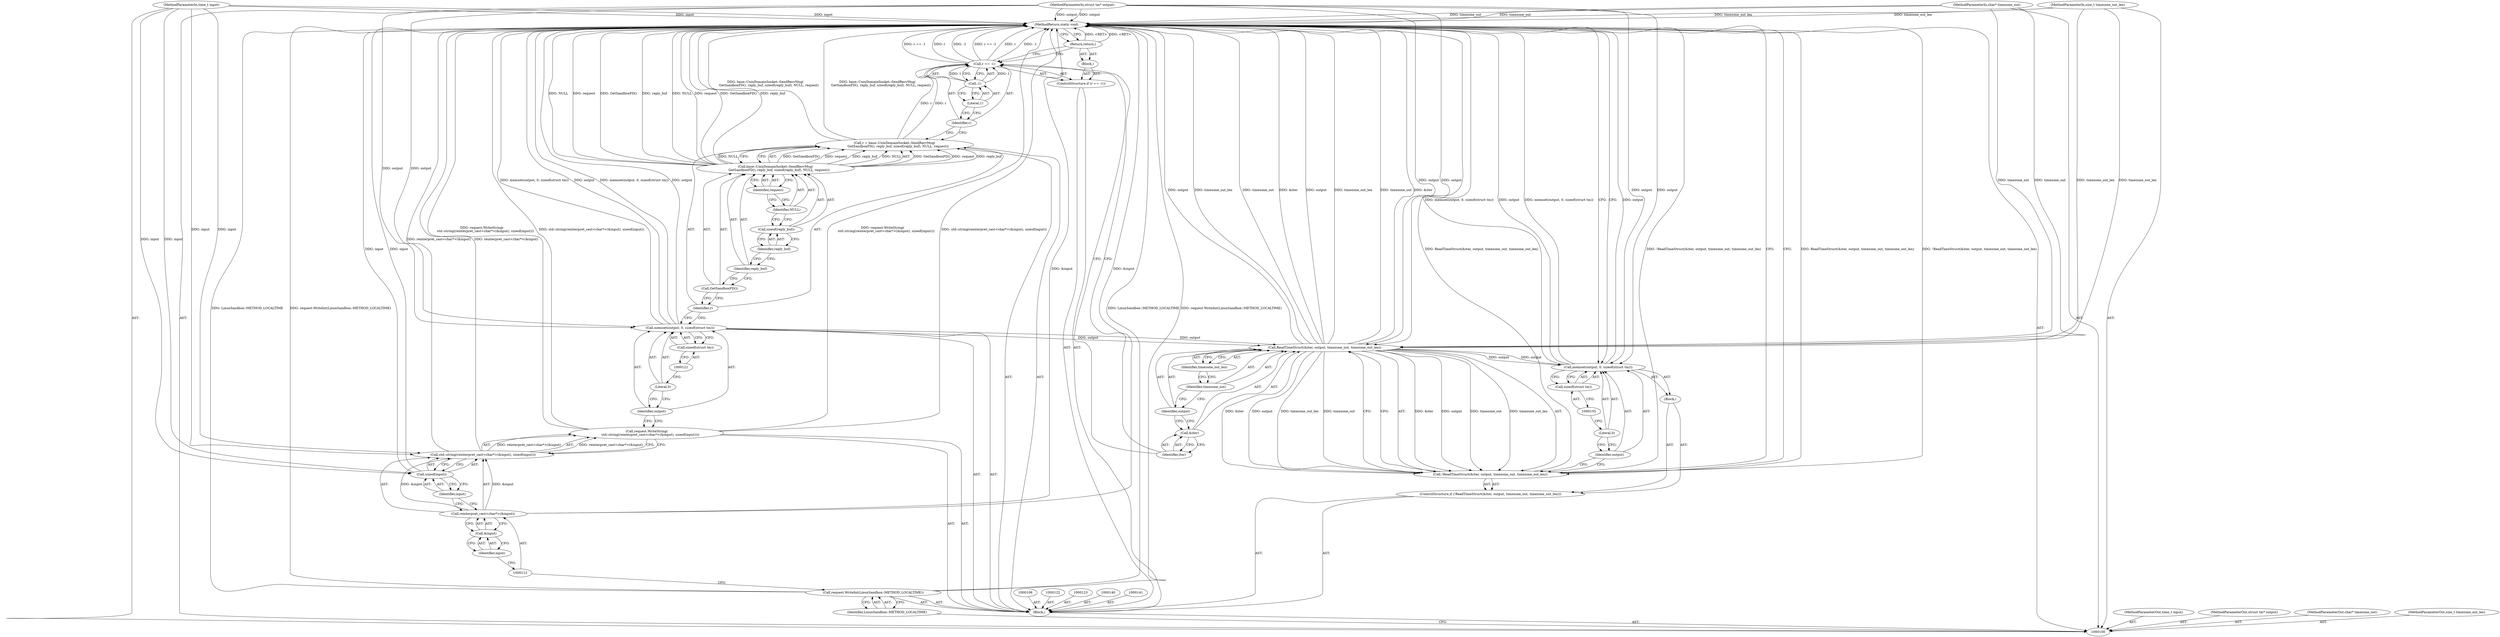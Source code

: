 digraph "0_Chrome_dc5edc9c05901feeac616c075d0337e634f3a02a_0" {
"1000156" [label="(MethodReturn,static void)"];
"1000101" [label="(MethodParameterIn,time_t input)"];
"1000238" [label="(MethodParameterOut,time_t input)"];
"1000102" [label="(MethodParameterIn,struct tm* output)"];
"1000239" [label="(MethodParameterOut,struct tm* output)"];
"1000124" [label="(Call,r = base::UnixDomainSocket::SendRecvMsg(\n       GetSandboxFD(), reply_buf, sizeof(reply_buf), NULL, request))"];
"1000125" [label="(Identifier,r)"];
"1000126" [label="(Call,base::UnixDomainSocket::SendRecvMsg(\n       GetSandboxFD(), reply_buf, sizeof(reply_buf), NULL, request))"];
"1000128" [label="(Identifier,reply_buf)"];
"1000129" [label="(Call,sizeof(reply_buf))"];
"1000130" [label="(Identifier,reply_buf)"];
"1000131" [label="(Identifier,NULL)"];
"1000132" [label="(Identifier,request)"];
"1000127" [label="(Call,GetSandboxFD())"];
"1000136" [label="(Call,-1)"];
"1000137" [label="(Literal,1)"];
"1000138" [label="(Block,)"];
"1000133" [label="(ControlStructure,if (r == -1))"];
"1000134" [label="(Call,r == -1)"];
"1000135" [label="(Identifier,r)"];
"1000139" [label="(Return,return;)"];
"1000103" [label="(MethodParameterIn,char* timezone_out)"];
"1000240" [label="(MethodParameterOut,char* timezone_out)"];
"1000142" [label="(ControlStructure,if (!ReadTimeStruct(&iter, output, timezone_out, timezone_out_len)))"];
"1000145" [label="(Call,&iter)"];
"1000146" [label="(Identifier,iter)"];
"1000147" [label="(Identifier,output)"];
"1000148" [label="(Identifier,timezone_out)"];
"1000149" [label="(Identifier,timezone_out_len)"];
"1000143" [label="(Call,!ReadTimeStruct(&iter, output, timezone_out, timezone_out_len))"];
"1000144" [label="(Call,ReadTimeStruct(&iter, output, timezone_out, timezone_out_len))"];
"1000150" [label="(Block,)"];
"1000152" [label="(Identifier,output)"];
"1000153" [label="(Literal,0)"];
"1000154" [label="(Call,sizeof(struct tm))"];
"1000151" [label="(Call,memset(output, 0, sizeof(struct tm)))"];
"1000104" [label="(MethodParameterIn,size_t timezone_out_len)"];
"1000241" [label="(MethodParameterOut,size_t timezone_out_len)"];
"1000105" [label="(Block,)"];
"1000108" [label="(Identifier,LinuxSandbox::METHOD_LOCALTIME)"];
"1000107" [label="(Call,request.WriteInt(LinuxSandbox::METHOD_LOCALTIME))"];
"1000109" [label="(Call,request.WriteString(\n       std::string(reinterpret_cast<char*>(&input), sizeof(input))))"];
"1000111" [label="(Call,reinterpret_cast<char*>(&input))"];
"1000113" [label="(Call,&input)"];
"1000114" [label="(Identifier,input)"];
"1000115" [label="(Call,sizeof(input))"];
"1000116" [label="(Identifier,input)"];
"1000110" [label="(Call,std::string(reinterpret_cast<char*>(&input), sizeof(input)))"];
"1000119" [label="(Literal,0)"];
"1000117" [label="(Call,memset(output, 0, sizeof(struct tm)))"];
"1000120" [label="(Call,sizeof(struct tm))"];
"1000118" [label="(Identifier,output)"];
"1000156" -> "1000100"  [label="AST: "];
"1000156" -> "1000139"  [label="CFG: "];
"1000156" -> "1000151"  [label="CFG: "];
"1000156" -> "1000143"  [label="CFG: "];
"1000139" -> "1000156"  [label="DDG: <RET>"];
"1000117" -> "1000156"  [label="DDG: memset(output, 0, sizeof(struct tm))"];
"1000117" -> "1000156"  [label="DDG: output"];
"1000124" -> "1000156"  [label="DDG: base::UnixDomainSocket::SendRecvMsg(\n       GetSandboxFD(), reply_buf, sizeof(reply_buf), NULL, request)"];
"1000107" -> "1000156"  [label="DDG: LinuxSandbox::METHOD_LOCALTIME"];
"1000107" -> "1000156"  [label="DDG: request.WriteInt(LinuxSandbox::METHOD_LOCALTIME)"];
"1000104" -> "1000156"  [label="DDG: timezone_out_len"];
"1000126" -> "1000156"  [label="DDG: request"];
"1000126" -> "1000156"  [label="DDG: GetSandboxFD()"];
"1000126" -> "1000156"  [label="DDG: reply_buf"];
"1000126" -> "1000156"  [label="DDG: NULL"];
"1000151" -> "1000156"  [label="DDG: output"];
"1000151" -> "1000156"  [label="DDG: memset(output, 0, sizeof(struct tm))"];
"1000102" -> "1000156"  [label="DDG: output"];
"1000109" -> "1000156"  [label="DDG: request.WriteString(\n       std::string(reinterpret_cast<char*>(&input), sizeof(input)))"];
"1000109" -> "1000156"  [label="DDG: std::string(reinterpret_cast<char*>(&input), sizeof(input))"];
"1000103" -> "1000156"  [label="DDG: timezone_out"];
"1000143" -> "1000156"  [label="DDG: ReadTimeStruct(&iter, output, timezone_out, timezone_out_len)"];
"1000143" -> "1000156"  [label="DDG: !ReadTimeStruct(&iter, output, timezone_out, timezone_out_len)"];
"1000134" -> "1000156"  [label="DDG: r == -1"];
"1000134" -> "1000156"  [label="DDG: r"];
"1000134" -> "1000156"  [label="DDG: -1"];
"1000144" -> "1000156"  [label="DDG: timezone_out_len"];
"1000144" -> "1000156"  [label="DDG: timezone_out"];
"1000144" -> "1000156"  [label="DDG: &iter"];
"1000144" -> "1000156"  [label="DDG: output"];
"1000111" -> "1000156"  [label="DDG: &input"];
"1000101" -> "1000156"  [label="DDG: input"];
"1000110" -> "1000156"  [label="DDG: reinterpret_cast<char*>(&input)"];
"1000115" -> "1000156"  [label="DDG: input"];
"1000101" -> "1000100"  [label="AST: "];
"1000101" -> "1000156"  [label="DDG: input"];
"1000101" -> "1000110"  [label="DDG: input"];
"1000101" -> "1000115"  [label="DDG: input"];
"1000238" -> "1000100"  [label="AST: "];
"1000102" -> "1000100"  [label="AST: "];
"1000102" -> "1000156"  [label="DDG: output"];
"1000102" -> "1000117"  [label="DDG: output"];
"1000102" -> "1000144"  [label="DDG: output"];
"1000102" -> "1000151"  [label="DDG: output"];
"1000239" -> "1000100"  [label="AST: "];
"1000124" -> "1000105"  [label="AST: "];
"1000124" -> "1000126"  [label="CFG: "];
"1000125" -> "1000124"  [label="AST: "];
"1000126" -> "1000124"  [label="AST: "];
"1000135" -> "1000124"  [label="CFG: "];
"1000124" -> "1000156"  [label="DDG: base::UnixDomainSocket::SendRecvMsg(\n       GetSandboxFD(), reply_buf, sizeof(reply_buf), NULL, request)"];
"1000126" -> "1000124"  [label="DDG: GetSandboxFD()"];
"1000126" -> "1000124"  [label="DDG: request"];
"1000126" -> "1000124"  [label="DDG: reply_buf"];
"1000126" -> "1000124"  [label="DDG: NULL"];
"1000124" -> "1000134"  [label="DDG: r"];
"1000125" -> "1000124"  [label="AST: "];
"1000125" -> "1000117"  [label="CFG: "];
"1000127" -> "1000125"  [label="CFG: "];
"1000126" -> "1000124"  [label="AST: "];
"1000126" -> "1000132"  [label="CFG: "];
"1000127" -> "1000126"  [label="AST: "];
"1000128" -> "1000126"  [label="AST: "];
"1000129" -> "1000126"  [label="AST: "];
"1000131" -> "1000126"  [label="AST: "];
"1000132" -> "1000126"  [label="AST: "];
"1000124" -> "1000126"  [label="CFG: "];
"1000126" -> "1000156"  [label="DDG: request"];
"1000126" -> "1000156"  [label="DDG: GetSandboxFD()"];
"1000126" -> "1000156"  [label="DDG: reply_buf"];
"1000126" -> "1000156"  [label="DDG: NULL"];
"1000126" -> "1000124"  [label="DDG: GetSandboxFD()"];
"1000126" -> "1000124"  [label="DDG: request"];
"1000126" -> "1000124"  [label="DDG: reply_buf"];
"1000126" -> "1000124"  [label="DDG: NULL"];
"1000128" -> "1000126"  [label="AST: "];
"1000128" -> "1000127"  [label="CFG: "];
"1000130" -> "1000128"  [label="CFG: "];
"1000129" -> "1000126"  [label="AST: "];
"1000129" -> "1000130"  [label="CFG: "];
"1000130" -> "1000129"  [label="AST: "];
"1000131" -> "1000129"  [label="CFG: "];
"1000130" -> "1000129"  [label="AST: "];
"1000130" -> "1000128"  [label="CFG: "];
"1000129" -> "1000130"  [label="CFG: "];
"1000131" -> "1000126"  [label="AST: "];
"1000131" -> "1000129"  [label="CFG: "];
"1000132" -> "1000131"  [label="CFG: "];
"1000132" -> "1000126"  [label="AST: "];
"1000132" -> "1000131"  [label="CFG: "];
"1000126" -> "1000132"  [label="CFG: "];
"1000127" -> "1000126"  [label="AST: "];
"1000127" -> "1000125"  [label="CFG: "];
"1000128" -> "1000127"  [label="CFG: "];
"1000136" -> "1000134"  [label="AST: "];
"1000136" -> "1000137"  [label="CFG: "];
"1000137" -> "1000136"  [label="AST: "];
"1000134" -> "1000136"  [label="CFG: "];
"1000136" -> "1000134"  [label="DDG: 1"];
"1000137" -> "1000136"  [label="AST: "];
"1000137" -> "1000135"  [label="CFG: "];
"1000136" -> "1000137"  [label="CFG: "];
"1000138" -> "1000133"  [label="AST: "];
"1000139" -> "1000138"  [label="AST: "];
"1000133" -> "1000105"  [label="AST: "];
"1000134" -> "1000133"  [label="AST: "];
"1000138" -> "1000133"  [label="AST: "];
"1000134" -> "1000133"  [label="AST: "];
"1000134" -> "1000136"  [label="CFG: "];
"1000135" -> "1000134"  [label="AST: "];
"1000136" -> "1000134"  [label="AST: "];
"1000139" -> "1000134"  [label="CFG: "];
"1000146" -> "1000134"  [label="CFG: "];
"1000134" -> "1000156"  [label="DDG: r == -1"];
"1000134" -> "1000156"  [label="DDG: r"];
"1000134" -> "1000156"  [label="DDG: -1"];
"1000124" -> "1000134"  [label="DDG: r"];
"1000136" -> "1000134"  [label="DDG: 1"];
"1000135" -> "1000134"  [label="AST: "];
"1000135" -> "1000124"  [label="CFG: "];
"1000137" -> "1000135"  [label="CFG: "];
"1000139" -> "1000138"  [label="AST: "];
"1000139" -> "1000134"  [label="CFG: "];
"1000156" -> "1000139"  [label="CFG: "];
"1000139" -> "1000156"  [label="DDG: <RET>"];
"1000103" -> "1000100"  [label="AST: "];
"1000103" -> "1000156"  [label="DDG: timezone_out"];
"1000103" -> "1000144"  [label="DDG: timezone_out"];
"1000240" -> "1000100"  [label="AST: "];
"1000142" -> "1000105"  [label="AST: "];
"1000143" -> "1000142"  [label="AST: "];
"1000150" -> "1000142"  [label="AST: "];
"1000145" -> "1000144"  [label="AST: "];
"1000145" -> "1000146"  [label="CFG: "];
"1000146" -> "1000145"  [label="AST: "];
"1000147" -> "1000145"  [label="CFG: "];
"1000146" -> "1000145"  [label="AST: "];
"1000146" -> "1000134"  [label="CFG: "];
"1000145" -> "1000146"  [label="CFG: "];
"1000147" -> "1000144"  [label="AST: "];
"1000147" -> "1000145"  [label="CFG: "];
"1000148" -> "1000147"  [label="CFG: "];
"1000148" -> "1000144"  [label="AST: "];
"1000148" -> "1000147"  [label="CFG: "];
"1000149" -> "1000148"  [label="CFG: "];
"1000149" -> "1000144"  [label="AST: "];
"1000149" -> "1000148"  [label="CFG: "];
"1000144" -> "1000149"  [label="CFG: "];
"1000143" -> "1000142"  [label="AST: "];
"1000143" -> "1000144"  [label="CFG: "];
"1000144" -> "1000143"  [label="AST: "];
"1000152" -> "1000143"  [label="CFG: "];
"1000156" -> "1000143"  [label="CFG: "];
"1000143" -> "1000156"  [label="DDG: ReadTimeStruct(&iter, output, timezone_out, timezone_out_len)"];
"1000143" -> "1000156"  [label="DDG: !ReadTimeStruct(&iter, output, timezone_out, timezone_out_len)"];
"1000144" -> "1000143"  [label="DDG: &iter"];
"1000144" -> "1000143"  [label="DDG: output"];
"1000144" -> "1000143"  [label="DDG: timezone_out"];
"1000144" -> "1000143"  [label="DDG: timezone_out_len"];
"1000144" -> "1000143"  [label="AST: "];
"1000144" -> "1000149"  [label="CFG: "];
"1000145" -> "1000144"  [label="AST: "];
"1000147" -> "1000144"  [label="AST: "];
"1000148" -> "1000144"  [label="AST: "];
"1000149" -> "1000144"  [label="AST: "];
"1000143" -> "1000144"  [label="CFG: "];
"1000144" -> "1000156"  [label="DDG: timezone_out_len"];
"1000144" -> "1000156"  [label="DDG: timezone_out"];
"1000144" -> "1000156"  [label="DDG: &iter"];
"1000144" -> "1000156"  [label="DDG: output"];
"1000144" -> "1000143"  [label="DDG: &iter"];
"1000144" -> "1000143"  [label="DDG: output"];
"1000144" -> "1000143"  [label="DDG: timezone_out"];
"1000144" -> "1000143"  [label="DDG: timezone_out_len"];
"1000117" -> "1000144"  [label="DDG: output"];
"1000102" -> "1000144"  [label="DDG: output"];
"1000103" -> "1000144"  [label="DDG: timezone_out"];
"1000104" -> "1000144"  [label="DDG: timezone_out_len"];
"1000144" -> "1000151"  [label="DDG: output"];
"1000150" -> "1000142"  [label="AST: "];
"1000151" -> "1000150"  [label="AST: "];
"1000152" -> "1000151"  [label="AST: "];
"1000152" -> "1000143"  [label="CFG: "];
"1000153" -> "1000152"  [label="CFG: "];
"1000153" -> "1000151"  [label="AST: "];
"1000153" -> "1000152"  [label="CFG: "];
"1000155" -> "1000153"  [label="CFG: "];
"1000154" -> "1000151"  [label="AST: "];
"1000154" -> "1000155"  [label="CFG: "];
"1000155" -> "1000154"  [label="AST: "];
"1000151" -> "1000154"  [label="CFG: "];
"1000151" -> "1000150"  [label="AST: "];
"1000151" -> "1000154"  [label="CFG: "];
"1000152" -> "1000151"  [label="AST: "];
"1000153" -> "1000151"  [label="AST: "];
"1000154" -> "1000151"  [label="AST: "];
"1000156" -> "1000151"  [label="CFG: "];
"1000151" -> "1000156"  [label="DDG: output"];
"1000151" -> "1000156"  [label="DDG: memset(output, 0, sizeof(struct tm))"];
"1000144" -> "1000151"  [label="DDG: output"];
"1000102" -> "1000151"  [label="DDG: output"];
"1000104" -> "1000100"  [label="AST: "];
"1000104" -> "1000156"  [label="DDG: timezone_out_len"];
"1000104" -> "1000144"  [label="DDG: timezone_out_len"];
"1000241" -> "1000100"  [label="AST: "];
"1000105" -> "1000100"  [label="AST: "];
"1000106" -> "1000105"  [label="AST: "];
"1000107" -> "1000105"  [label="AST: "];
"1000109" -> "1000105"  [label="AST: "];
"1000117" -> "1000105"  [label="AST: "];
"1000122" -> "1000105"  [label="AST: "];
"1000123" -> "1000105"  [label="AST: "];
"1000124" -> "1000105"  [label="AST: "];
"1000133" -> "1000105"  [label="AST: "];
"1000140" -> "1000105"  [label="AST: "];
"1000141" -> "1000105"  [label="AST: "];
"1000142" -> "1000105"  [label="AST: "];
"1000108" -> "1000107"  [label="AST: "];
"1000108" -> "1000100"  [label="CFG: "];
"1000107" -> "1000108"  [label="CFG: "];
"1000107" -> "1000105"  [label="AST: "];
"1000107" -> "1000108"  [label="CFG: "];
"1000108" -> "1000107"  [label="AST: "];
"1000112" -> "1000107"  [label="CFG: "];
"1000107" -> "1000156"  [label="DDG: LinuxSandbox::METHOD_LOCALTIME"];
"1000107" -> "1000156"  [label="DDG: request.WriteInt(LinuxSandbox::METHOD_LOCALTIME)"];
"1000109" -> "1000105"  [label="AST: "];
"1000109" -> "1000110"  [label="CFG: "];
"1000110" -> "1000109"  [label="AST: "];
"1000118" -> "1000109"  [label="CFG: "];
"1000109" -> "1000156"  [label="DDG: request.WriteString(\n       std::string(reinterpret_cast<char*>(&input), sizeof(input)))"];
"1000109" -> "1000156"  [label="DDG: std::string(reinterpret_cast<char*>(&input), sizeof(input))"];
"1000110" -> "1000109"  [label="DDG: reinterpret_cast<char*>(&input)"];
"1000111" -> "1000110"  [label="AST: "];
"1000111" -> "1000113"  [label="CFG: "];
"1000112" -> "1000111"  [label="AST: "];
"1000113" -> "1000111"  [label="AST: "];
"1000116" -> "1000111"  [label="CFG: "];
"1000111" -> "1000156"  [label="DDG: &input"];
"1000111" -> "1000110"  [label="DDG: &input"];
"1000113" -> "1000111"  [label="AST: "];
"1000113" -> "1000114"  [label="CFG: "];
"1000114" -> "1000113"  [label="AST: "];
"1000111" -> "1000113"  [label="CFG: "];
"1000114" -> "1000113"  [label="AST: "];
"1000114" -> "1000112"  [label="CFG: "];
"1000113" -> "1000114"  [label="CFG: "];
"1000115" -> "1000110"  [label="AST: "];
"1000115" -> "1000116"  [label="CFG: "];
"1000116" -> "1000115"  [label="AST: "];
"1000110" -> "1000115"  [label="CFG: "];
"1000115" -> "1000156"  [label="DDG: input"];
"1000101" -> "1000115"  [label="DDG: input"];
"1000116" -> "1000115"  [label="AST: "];
"1000116" -> "1000111"  [label="CFG: "];
"1000115" -> "1000116"  [label="CFG: "];
"1000110" -> "1000109"  [label="AST: "];
"1000110" -> "1000115"  [label="CFG: "];
"1000111" -> "1000110"  [label="AST: "];
"1000115" -> "1000110"  [label="AST: "];
"1000109" -> "1000110"  [label="CFG: "];
"1000110" -> "1000156"  [label="DDG: reinterpret_cast<char*>(&input)"];
"1000110" -> "1000109"  [label="DDG: reinterpret_cast<char*>(&input)"];
"1000111" -> "1000110"  [label="DDG: &input"];
"1000101" -> "1000110"  [label="DDG: input"];
"1000119" -> "1000117"  [label="AST: "];
"1000119" -> "1000118"  [label="CFG: "];
"1000121" -> "1000119"  [label="CFG: "];
"1000117" -> "1000105"  [label="AST: "];
"1000117" -> "1000120"  [label="CFG: "];
"1000118" -> "1000117"  [label="AST: "];
"1000119" -> "1000117"  [label="AST: "];
"1000120" -> "1000117"  [label="AST: "];
"1000125" -> "1000117"  [label="CFG: "];
"1000117" -> "1000156"  [label="DDG: memset(output, 0, sizeof(struct tm))"];
"1000117" -> "1000156"  [label="DDG: output"];
"1000102" -> "1000117"  [label="DDG: output"];
"1000117" -> "1000144"  [label="DDG: output"];
"1000120" -> "1000117"  [label="AST: "];
"1000120" -> "1000121"  [label="CFG: "];
"1000121" -> "1000120"  [label="AST: "];
"1000117" -> "1000120"  [label="CFG: "];
"1000118" -> "1000117"  [label="AST: "];
"1000118" -> "1000109"  [label="CFG: "];
"1000119" -> "1000118"  [label="CFG: "];
}
